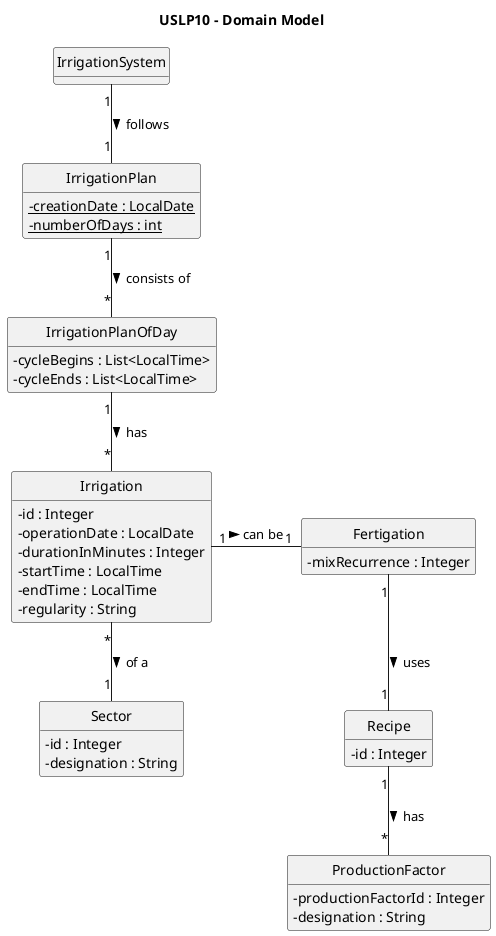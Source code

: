 @startuml

skinparam monochrome true
skinparam packageStyle rectangle
skinparam shadowing false
skinparam classAttributeIconSize 0
skinparam linetype polyline

hide circle
hide methods

title USLP10 - Domain Model

class Irrigation {
    - id : Integer
    - operationDate : LocalDate
    - durationInMinutes : Integer
    - startTime : LocalTime
    - endTime : LocalTime
    - regularity : String
}

class Fertigation {
    - mixRecurrence : Integer
}

class Recipe {
    - id : Integer
}

class ProductionFactor {
    - productionFactorId : Integer
    - designation : String
}

class IrrigationSystem {
}

class IrrigationPlan {
    - {static} creationDate : LocalDate
    - {static} numberOfDays : int
}

class IrrigationPlanOfDay {
    - cycleBegins : List<LocalTime>
    - cycleEnds : List<LocalTime>
}

class Sector {
    - id : Integer
    - designation : String
}

IrrigationSystem "1" -- "1" IrrigationPlan : follows >
IrrigationPlan "1" -- "*" IrrigationPlanOfDay : consists of >
IrrigationPlanOfDay "1" -- "*" Irrigation : has >
Irrigation "1" - "1" Fertigation : can be >
Fertigation "1" -- "1" Recipe : uses >
Recipe "1" -- "*" ProductionFactor : has >
Irrigation "*" -- "1" Sector : of a >

@enduml